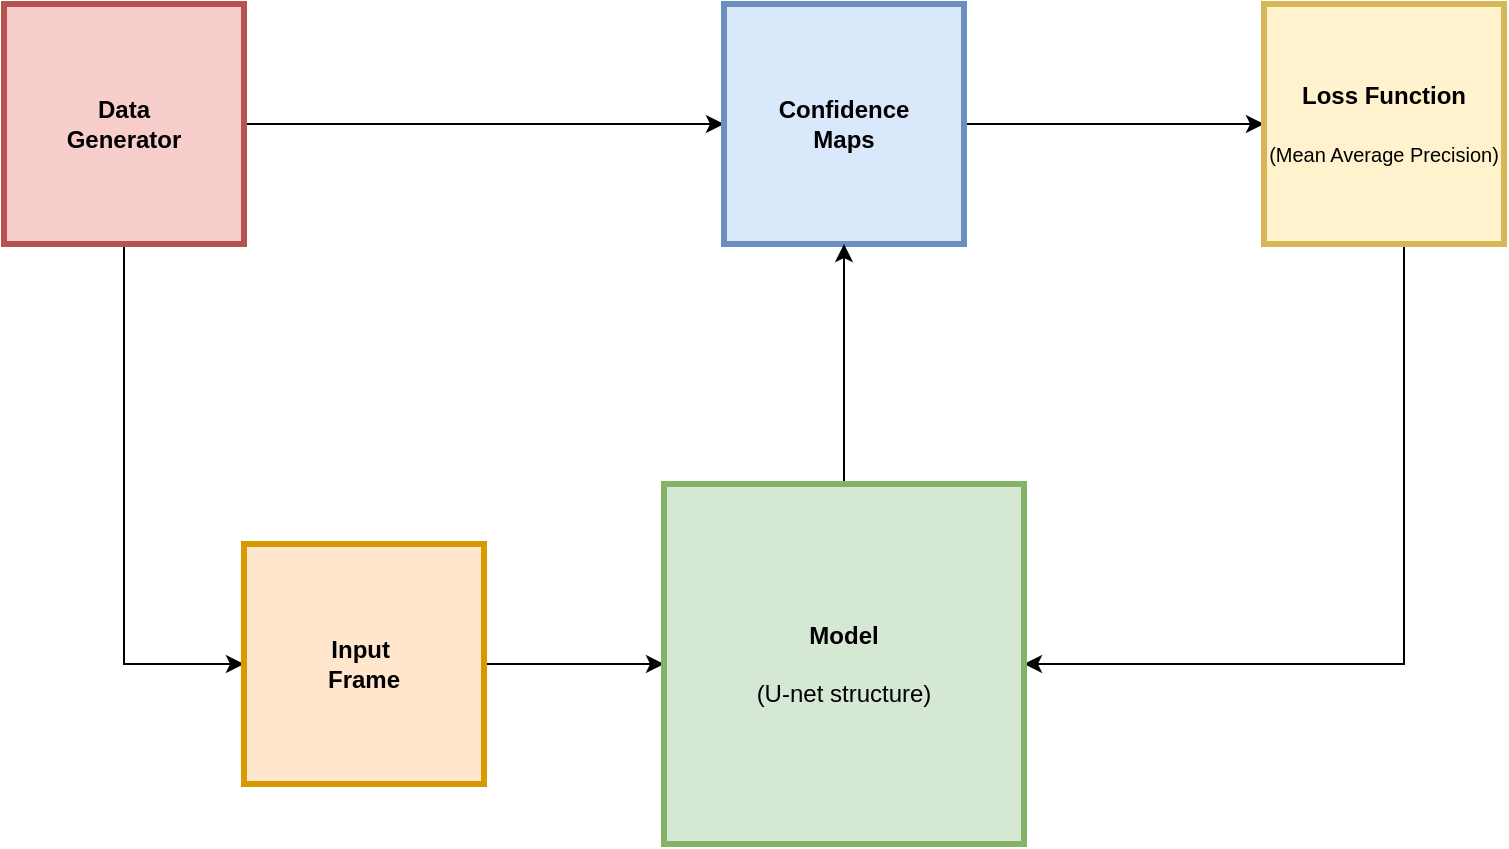 <mxfile version="20.8.23" type="device"><diagram name="Page-1" id="tNBbbBErAUmKCsaAslUa"><mxGraphModel dx="1194" dy="726" grid="1" gridSize="10" guides="1" tooltips="1" connect="1" arrows="1" fold="1" page="1" pageScale="1" pageWidth="850" pageHeight="1100" math="0" shadow="0"><root><mxCell id="0"/><mxCell id="1" parent="0"/><mxCell id="xLXJ-9QI4iZF6_s3Wc7Z-7" style="edgeStyle=orthogonalEdgeStyle;rounded=0;orthogonalLoop=1;jettySize=auto;html=1;entryX=0;entryY=0.5;entryDx=0;entryDy=0;fontSize=10;" edge="1" parent="1" source="xLXJ-9QI4iZF6_s3Wc7Z-1" target="xLXJ-9QI4iZF6_s3Wc7Z-2"><mxGeometry relative="1" as="geometry"><Array as="points"><mxPoint x="90" y="180"/></Array></mxGeometry></mxCell><mxCell id="xLXJ-9QI4iZF6_s3Wc7Z-9" style="edgeStyle=orthogonalEdgeStyle;rounded=0;orthogonalLoop=1;jettySize=auto;html=1;exitX=0.5;exitY=1;exitDx=0;exitDy=0;entryX=0;entryY=0.5;entryDx=0;entryDy=0;fontSize=10;" edge="1" parent="1" source="xLXJ-9QI4iZF6_s3Wc7Z-1" target="xLXJ-9QI4iZF6_s3Wc7Z-4"><mxGeometry relative="1" as="geometry"/></mxCell><mxCell id="xLXJ-9QI4iZF6_s3Wc7Z-1" value="&lt;b&gt;Data &lt;br&gt;Generator&lt;/b&gt;" style="whiteSpace=wrap;html=1;aspect=fixed;fillColor=#f8cecc;strokeColor=#b85450;strokeWidth=3;" vertex="1" parent="1"><mxGeometry x="20" y="100" width="120" height="120" as="geometry"/></mxCell><mxCell id="xLXJ-9QI4iZF6_s3Wc7Z-8" style="edgeStyle=orthogonalEdgeStyle;rounded=0;orthogonalLoop=1;jettySize=auto;html=1;entryX=0;entryY=0.5;entryDx=0;entryDy=0;fontSize=10;" edge="1" parent="1" source="xLXJ-9QI4iZF6_s3Wc7Z-2" target="xLXJ-9QI4iZF6_s3Wc7Z-5"><mxGeometry relative="1" as="geometry"/></mxCell><mxCell id="xLXJ-9QI4iZF6_s3Wc7Z-2" value="&lt;b&gt;Confidence&lt;br&gt;Maps&lt;br&gt;&lt;/b&gt;" style="whiteSpace=wrap;html=1;aspect=fixed;fillColor=#dae8fc;strokeColor=#6c8ebf;strokeWidth=3;" vertex="1" parent="1"><mxGeometry x="380" y="100" width="120" height="120" as="geometry"/></mxCell><mxCell id="xLXJ-9QI4iZF6_s3Wc7Z-12" style="edgeStyle=orthogonalEdgeStyle;rounded=0;orthogonalLoop=1;jettySize=auto;html=1;exitX=1;exitY=0.5;exitDx=0;exitDy=0;entryX=0;entryY=0.5;entryDx=0;entryDy=0;fontSize=10;" edge="1" parent="1" source="xLXJ-9QI4iZF6_s3Wc7Z-4" target="xLXJ-9QI4iZF6_s3Wc7Z-6"><mxGeometry relative="1" as="geometry"/></mxCell><mxCell id="xLXJ-9QI4iZF6_s3Wc7Z-4" value="&lt;b&gt;Input&amp;nbsp;&lt;br&gt;Frame&lt;br&gt;&lt;/b&gt;" style="whiteSpace=wrap;html=1;aspect=fixed;fillColor=#ffe6cc;strokeColor=#d79b00;strokeWidth=3;" vertex="1" parent="1"><mxGeometry x="140" y="370" width="120" height="120" as="geometry"/></mxCell><mxCell id="xLXJ-9QI4iZF6_s3Wc7Z-16" style="edgeStyle=orthogonalEdgeStyle;rounded=0;orthogonalLoop=1;jettySize=auto;html=1;fontSize=10;entryX=1;entryY=0.5;entryDx=0;entryDy=0;" edge="1" parent="1" source="xLXJ-9QI4iZF6_s3Wc7Z-5" target="xLXJ-9QI4iZF6_s3Wc7Z-6"><mxGeometry relative="1" as="geometry"><mxPoint x="710" y="440" as="targetPoint"/><Array as="points"><mxPoint x="720" y="430"/></Array></mxGeometry></mxCell><mxCell id="xLXJ-9QI4iZF6_s3Wc7Z-5" value="&lt;b&gt;Loss Function&lt;/b&gt;&lt;br&gt;&lt;font style=&quot;font-size: 10px;&quot;&gt;&lt;br&gt;(Mean Average Precision)&lt;/font&gt;" style="whiteSpace=wrap;html=1;aspect=fixed;fillColor=#fff2cc;strokeColor=#d6b656;strokeWidth=3;" vertex="1" parent="1"><mxGeometry x="650" y="100" width="120" height="120" as="geometry"/></mxCell><mxCell id="xLXJ-9QI4iZF6_s3Wc7Z-15" style="edgeStyle=orthogonalEdgeStyle;rounded=0;orthogonalLoop=1;jettySize=auto;html=1;exitX=0.5;exitY=0;exitDx=0;exitDy=0;entryX=0.5;entryY=1;entryDx=0;entryDy=0;fontSize=10;" edge="1" parent="1" source="xLXJ-9QI4iZF6_s3Wc7Z-6" target="xLXJ-9QI4iZF6_s3Wc7Z-2"><mxGeometry relative="1" as="geometry"/></mxCell><mxCell id="xLXJ-9QI4iZF6_s3Wc7Z-6" value="&lt;b&gt;Model&lt;/b&gt;&lt;br&gt;&lt;br&gt;(U-net structure)" style="whiteSpace=wrap;html=1;aspect=fixed;fillColor=#d5e8d4;strokeColor=#82b366;strokeWidth=3;" vertex="1" parent="1"><mxGeometry x="350" y="340" width="180" height="180" as="geometry"/></mxCell></root></mxGraphModel></diagram></mxfile>